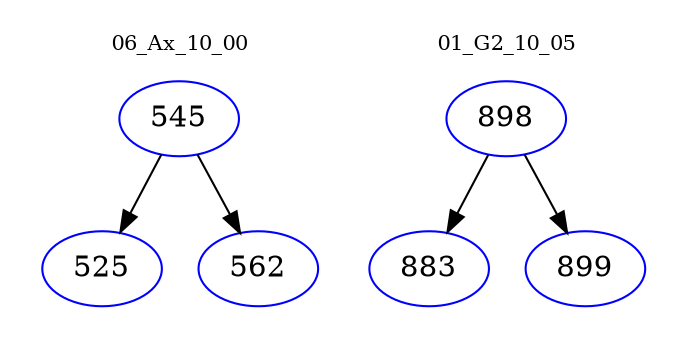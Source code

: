 digraph{
subgraph cluster_0 {
color = white
label = "06_Ax_10_00";
fontsize=10;
T0_545 [label="545", color="blue"]
T0_545 -> T0_525 [color="black"]
T0_525 [label="525", color="blue"]
T0_545 -> T0_562 [color="black"]
T0_562 [label="562", color="blue"]
}
subgraph cluster_1 {
color = white
label = "01_G2_10_05";
fontsize=10;
T1_898 [label="898", color="blue"]
T1_898 -> T1_883 [color="black"]
T1_883 [label="883", color="blue"]
T1_898 -> T1_899 [color="black"]
T1_899 [label="899", color="blue"]
}
}

